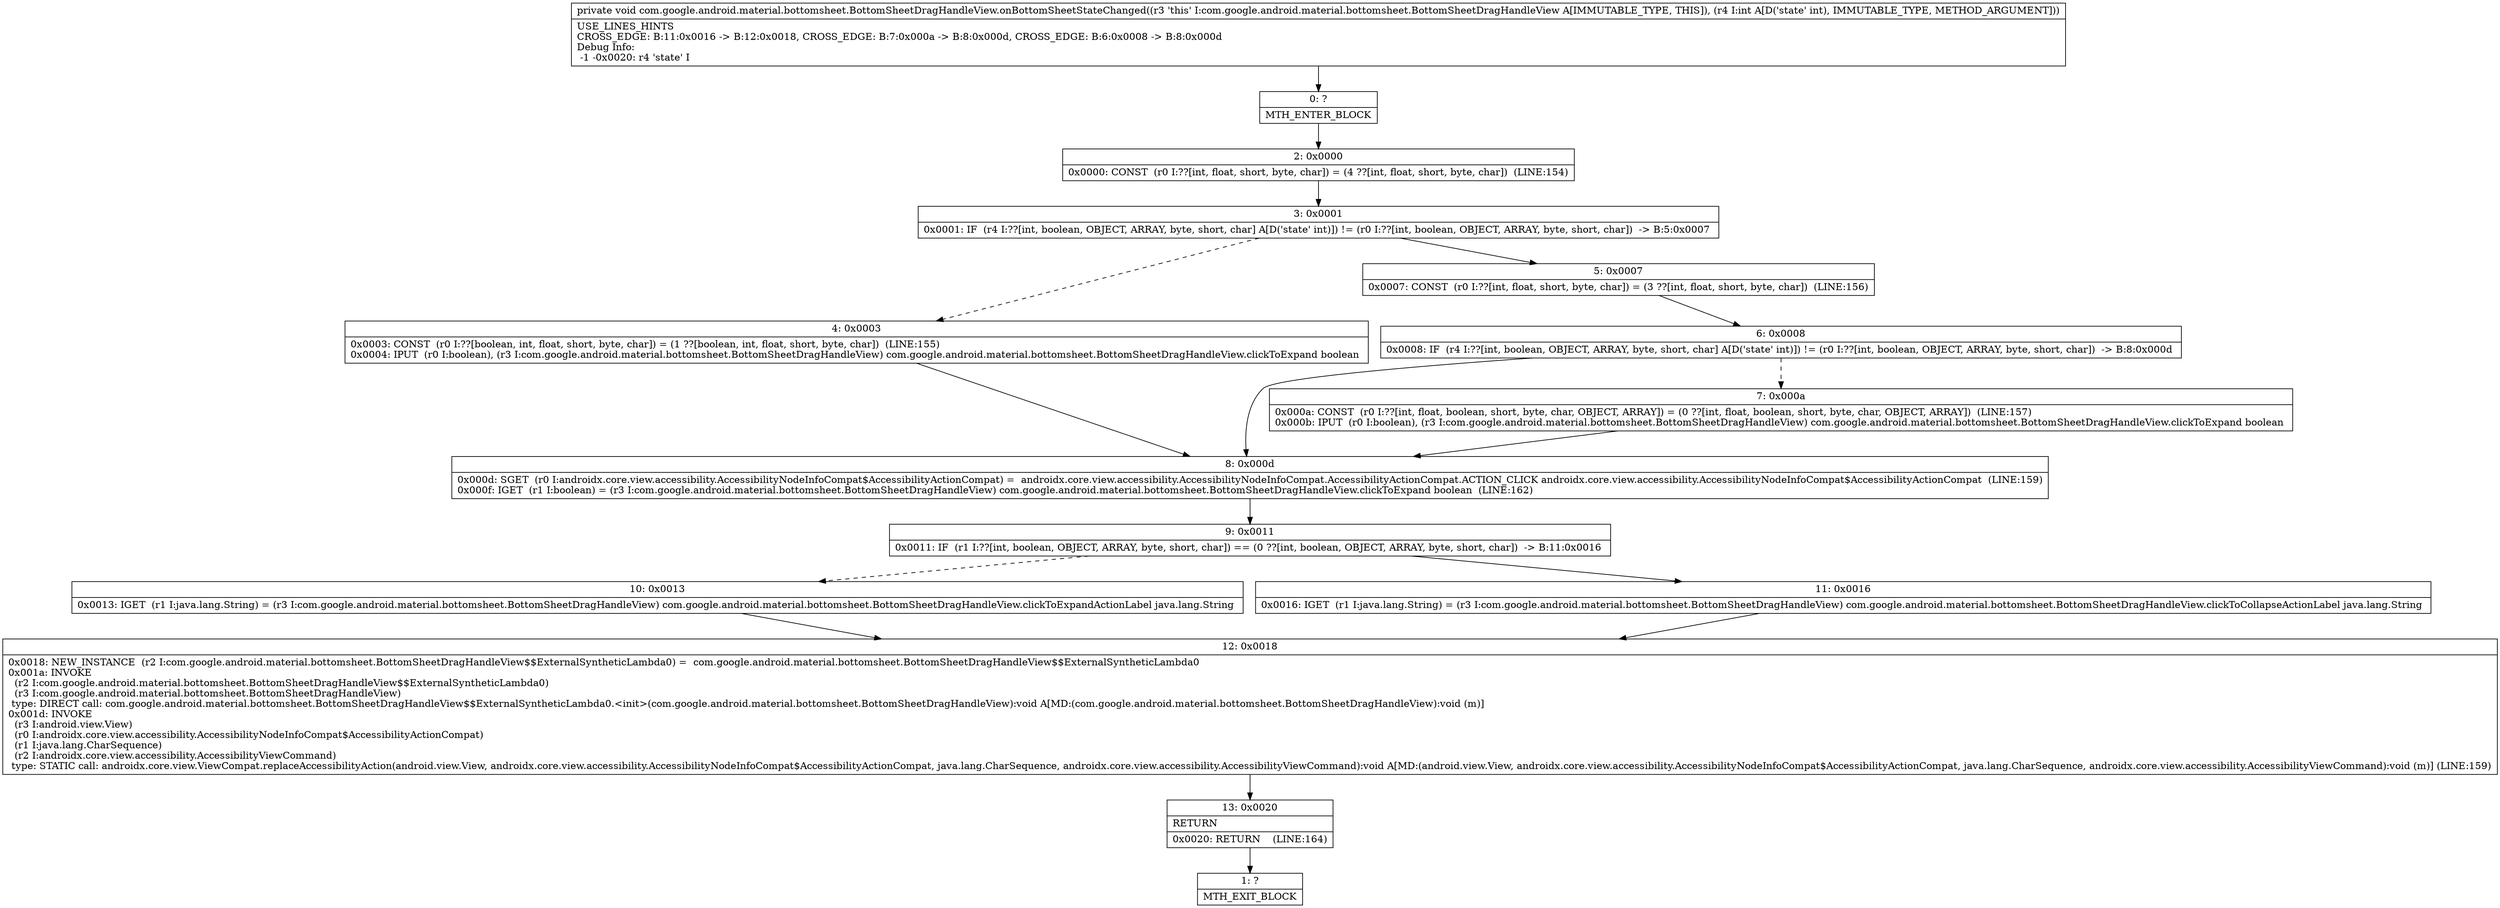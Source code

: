 digraph "CFG forcom.google.android.material.bottomsheet.BottomSheetDragHandleView.onBottomSheetStateChanged(I)V" {
Node_0 [shape=record,label="{0\:\ ?|MTH_ENTER_BLOCK\l}"];
Node_2 [shape=record,label="{2\:\ 0x0000|0x0000: CONST  (r0 I:??[int, float, short, byte, char]) = (4 ??[int, float, short, byte, char])  (LINE:154)\l}"];
Node_3 [shape=record,label="{3\:\ 0x0001|0x0001: IF  (r4 I:??[int, boolean, OBJECT, ARRAY, byte, short, char] A[D('state' int)]) != (r0 I:??[int, boolean, OBJECT, ARRAY, byte, short, char])  \-\> B:5:0x0007 \l}"];
Node_4 [shape=record,label="{4\:\ 0x0003|0x0003: CONST  (r0 I:??[boolean, int, float, short, byte, char]) = (1 ??[boolean, int, float, short, byte, char])  (LINE:155)\l0x0004: IPUT  (r0 I:boolean), (r3 I:com.google.android.material.bottomsheet.BottomSheetDragHandleView) com.google.android.material.bottomsheet.BottomSheetDragHandleView.clickToExpand boolean \l}"];
Node_8 [shape=record,label="{8\:\ 0x000d|0x000d: SGET  (r0 I:androidx.core.view.accessibility.AccessibilityNodeInfoCompat$AccessibilityActionCompat) =  androidx.core.view.accessibility.AccessibilityNodeInfoCompat.AccessibilityActionCompat.ACTION_CLICK androidx.core.view.accessibility.AccessibilityNodeInfoCompat$AccessibilityActionCompat  (LINE:159)\l0x000f: IGET  (r1 I:boolean) = (r3 I:com.google.android.material.bottomsheet.BottomSheetDragHandleView) com.google.android.material.bottomsheet.BottomSheetDragHandleView.clickToExpand boolean  (LINE:162)\l}"];
Node_9 [shape=record,label="{9\:\ 0x0011|0x0011: IF  (r1 I:??[int, boolean, OBJECT, ARRAY, byte, short, char]) == (0 ??[int, boolean, OBJECT, ARRAY, byte, short, char])  \-\> B:11:0x0016 \l}"];
Node_10 [shape=record,label="{10\:\ 0x0013|0x0013: IGET  (r1 I:java.lang.String) = (r3 I:com.google.android.material.bottomsheet.BottomSheetDragHandleView) com.google.android.material.bottomsheet.BottomSheetDragHandleView.clickToExpandActionLabel java.lang.String \l}"];
Node_12 [shape=record,label="{12\:\ 0x0018|0x0018: NEW_INSTANCE  (r2 I:com.google.android.material.bottomsheet.BottomSheetDragHandleView$$ExternalSyntheticLambda0) =  com.google.android.material.bottomsheet.BottomSheetDragHandleView$$ExternalSyntheticLambda0 \l0x001a: INVOKE  \l  (r2 I:com.google.android.material.bottomsheet.BottomSheetDragHandleView$$ExternalSyntheticLambda0)\l  (r3 I:com.google.android.material.bottomsheet.BottomSheetDragHandleView)\l type: DIRECT call: com.google.android.material.bottomsheet.BottomSheetDragHandleView$$ExternalSyntheticLambda0.\<init\>(com.google.android.material.bottomsheet.BottomSheetDragHandleView):void A[MD:(com.google.android.material.bottomsheet.BottomSheetDragHandleView):void (m)]\l0x001d: INVOKE  \l  (r3 I:android.view.View)\l  (r0 I:androidx.core.view.accessibility.AccessibilityNodeInfoCompat$AccessibilityActionCompat)\l  (r1 I:java.lang.CharSequence)\l  (r2 I:androidx.core.view.accessibility.AccessibilityViewCommand)\l type: STATIC call: androidx.core.view.ViewCompat.replaceAccessibilityAction(android.view.View, androidx.core.view.accessibility.AccessibilityNodeInfoCompat$AccessibilityActionCompat, java.lang.CharSequence, androidx.core.view.accessibility.AccessibilityViewCommand):void A[MD:(android.view.View, androidx.core.view.accessibility.AccessibilityNodeInfoCompat$AccessibilityActionCompat, java.lang.CharSequence, androidx.core.view.accessibility.AccessibilityViewCommand):void (m)] (LINE:159)\l}"];
Node_13 [shape=record,label="{13\:\ 0x0020|RETURN\l|0x0020: RETURN    (LINE:164)\l}"];
Node_1 [shape=record,label="{1\:\ ?|MTH_EXIT_BLOCK\l}"];
Node_11 [shape=record,label="{11\:\ 0x0016|0x0016: IGET  (r1 I:java.lang.String) = (r3 I:com.google.android.material.bottomsheet.BottomSheetDragHandleView) com.google.android.material.bottomsheet.BottomSheetDragHandleView.clickToCollapseActionLabel java.lang.String \l}"];
Node_5 [shape=record,label="{5\:\ 0x0007|0x0007: CONST  (r0 I:??[int, float, short, byte, char]) = (3 ??[int, float, short, byte, char])  (LINE:156)\l}"];
Node_6 [shape=record,label="{6\:\ 0x0008|0x0008: IF  (r4 I:??[int, boolean, OBJECT, ARRAY, byte, short, char] A[D('state' int)]) != (r0 I:??[int, boolean, OBJECT, ARRAY, byte, short, char])  \-\> B:8:0x000d \l}"];
Node_7 [shape=record,label="{7\:\ 0x000a|0x000a: CONST  (r0 I:??[int, float, boolean, short, byte, char, OBJECT, ARRAY]) = (0 ??[int, float, boolean, short, byte, char, OBJECT, ARRAY])  (LINE:157)\l0x000b: IPUT  (r0 I:boolean), (r3 I:com.google.android.material.bottomsheet.BottomSheetDragHandleView) com.google.android.material.bottomsheet.BottomSheetDragHandleView.clickToExpand boolean \l}"];
MethodNode[shape=record,label="{private void com.google.android.material.bottomsheet.BottomSheetDragHandleView.onBottomSheetStateChanged((r3 'this' I:com.google.android.material.bottomsheet.BottomSheetDragHandleView A[IMMUTABLE_TYPE, THIS]), (r4 I:int A[D('state' int), IMMUTABLE_TYPE, METHOD_ARGUMENT]))  | USE_LINES_HINTS\lCROSS_EDGE: B:11:0x0016 \-\> B:12:0x0018, CROSS_EDGE: B:7:0x000a \-\> B:8:0x000d, CROSS_EDGE: B:6:0x0008 \-\> B:8:0x000d\lDebug Info:\l  \-1 \-0x0020: r4 'state' I\l}"];
MethodNode -> Node_0;Node_0 -> Node_2;
Node_2 -> Node_3;
Node_3 -> Node_4[style=dashed];
Node_3 -> Node_5;
Node_4 -> Node_8;
Node_8 -> Node_9;
Node_9 -> Node_10[style=dashed];
Node_9 -> Node_11;
Node_10 -> Node_12;
Node_12 -> Node_13;
Node_13 -> Node_1;
Node_11 -> Node_12;
Node_5 -> Node_6;
Node_6 -> Node_7[style=dashed];
Node_6 -> Node_8;
Node_7 -> Node_8;
}

